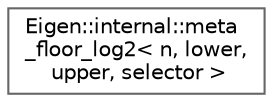 digraph "Graphical Class Hierarchy"
{
 // LATEX_PDF_SIZE
  bgcolor="transparent";
  edge [fontname=Helvetica,fontsize=10,labelfontname=Helvetica,labelfontsize=10];
  node [fontname=Helvetica,fontsize=10,shape=box,height=0.2,width=0.4];
  rankdir="LR";
  Node0 [id="Node000000",label="Eigen::internal::meta\l_floor_log2\< n, lower,\l upper, selector \>",height=0.2,width=0.4,color="grey40", fillcolor="white", style="filled",URL="$structEigen_1_1internal_1_1meta__floor__log2.html",tooltip=" "];
}
